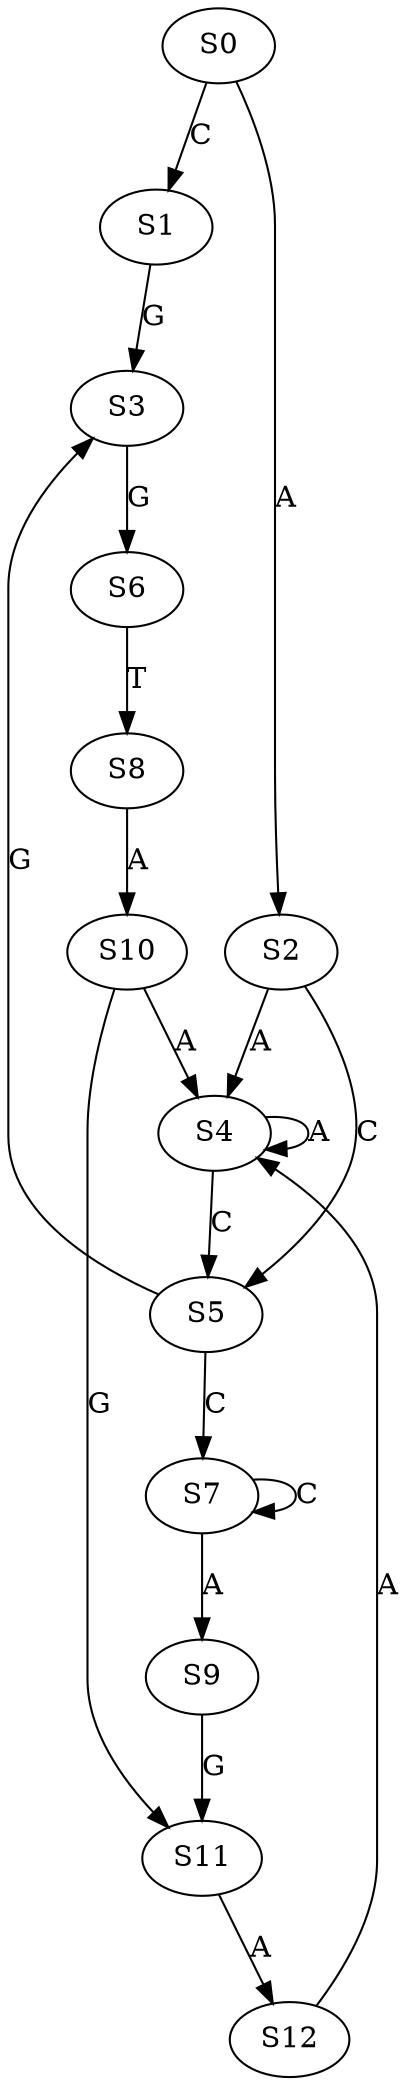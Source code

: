 strict digraph  {
	S0 -> S1 [ label = C ];
	S0 -> S2 [ label = A ];
	S1 -> S3 [ label = G ];
	S2 -> S4 [ label = A ];
	S2 -> S5 [ label = C ];
	S3 -> S6 [ label = G ];
	S4 -> S4 [ label = A ];
	S4 -> S5 [ label = C ];
	S5 -> S3 [ label = G ];
	S5 -> S7 [ label = C ];
	S6 -> S8 [ label = T ];
	S7 -> S9 [ label = A ];
	S7 -> S7 [ label = C ];
	S8 -> S10 [ label = A ];
	S9 -> S11 [ label = G ];
	S10 -> S4 [ label = A ];
	S10 -> S11 [ label = G ];
	S11 -> S12 [ label = A ];
	S12 -> S4 [ label = A ];
}
